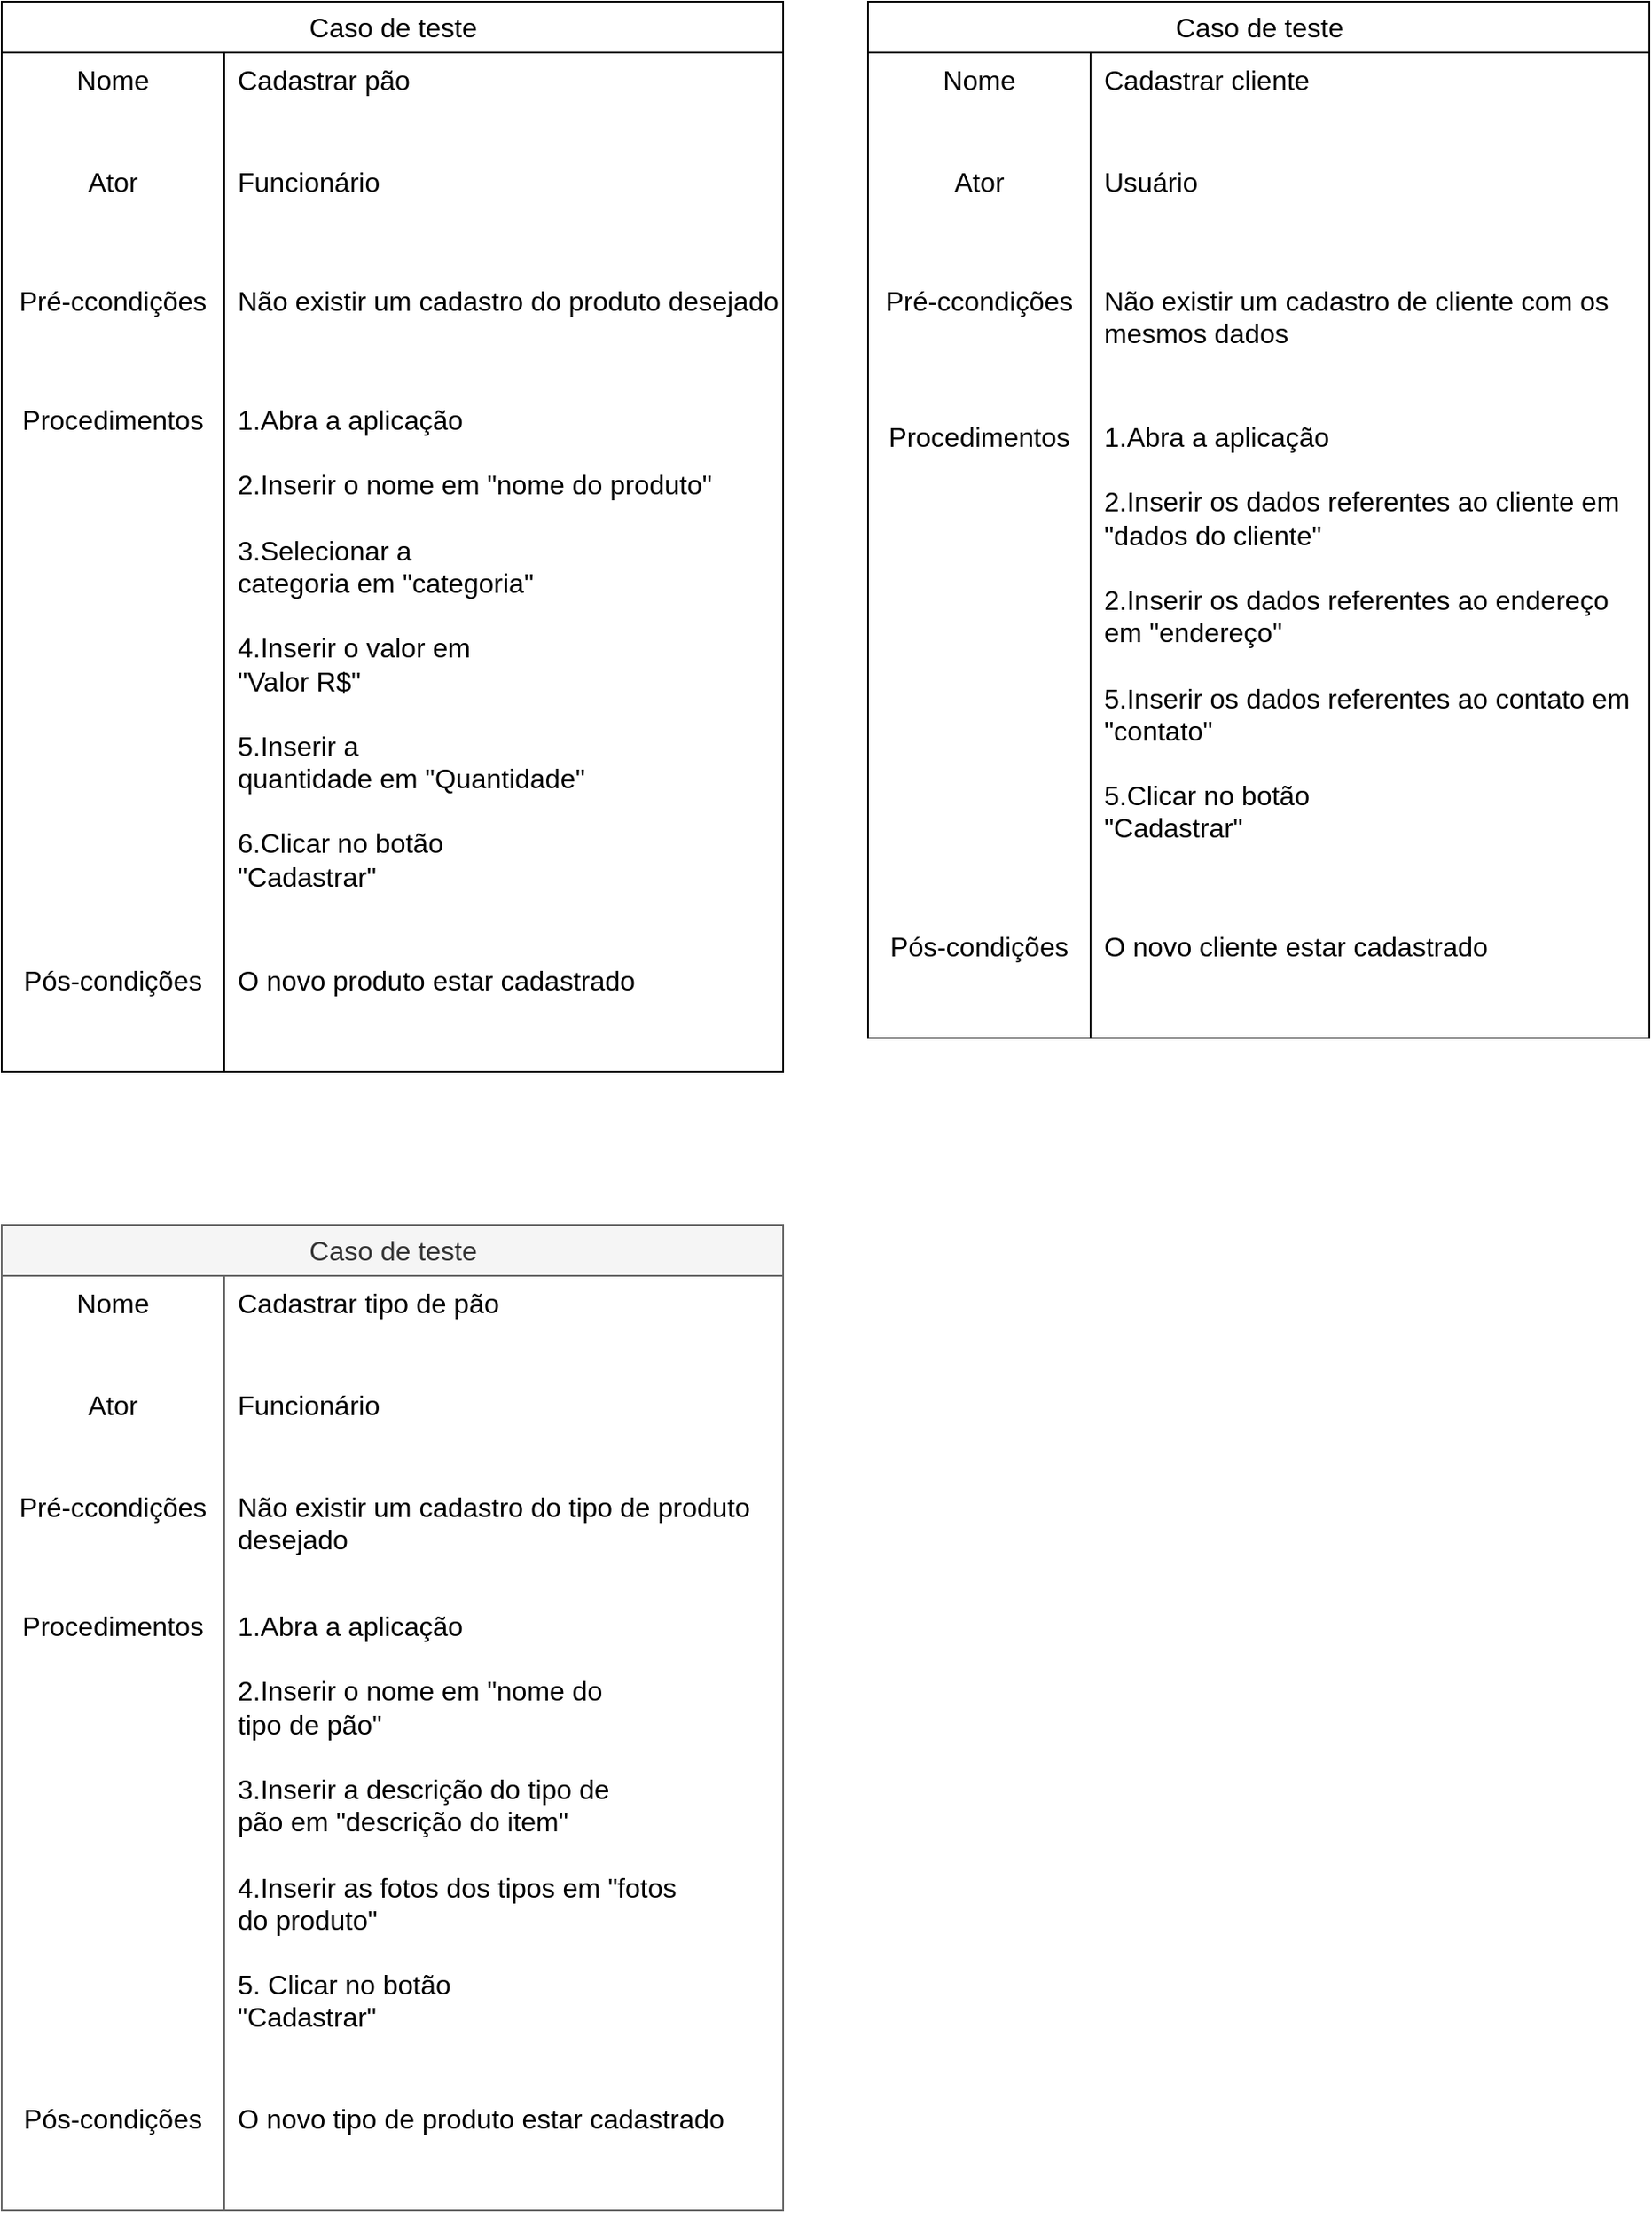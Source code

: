 <mxfile version="21.7.1" type="github">
  <diagram name="Página-1" id="eGpYJWWkuo7umhn2AkbN">
    <mxGraphModel dx="4880" dy="2046" grid="1" gridSize="10" guides="1" tooltips="1" connect="1" arrows="1" fold="1" page="1" pageScale="1" pageWidth="2000" pageHeight="1600" math="0" shadow="0">
      <root>
        <mxCell id="0" />
        <mxCell id="1" parent="0" />
        <mxCell id="YnD6Rocj099rIB_h3GZ2-55" value="Caso de teste" style="shape=table;startSize=30;container=1;collapsible=0;childLayout=tableLayout;fixedRows=1;rowLines=0;fontStyle=0;strokeColor=default;fontSize=16;fontFamily=Helvetica;fontColor=default;fillColor=none;html=1;movable=1;resizable=1;rotatable=1;deletable=1;editable=1;locked=0;connectable=1;" parent="1" vertex="1">
          <mxGeometry x="-3990" y="-1590" width="460" height="630" as="geometry" />
        </mxCell>
        <mxCell id="YnD6Rocj099rIB_h3GZ2-75" style="shape=tableRow;horizontal=0;startSize=0;swimlaneHead=0;swimlaneBody=0;top=0;left=0;bottom=0;right=0;collapsible=0;dropTarget=0;fillColor=none;points=[[0,0.5],[1,0.5]];portConstraint=eastwest;strokeColor=inherit;fontSize=16;fontFamily=Helvetica;fontColor=default;html=1;movable=1;resizable=1;rotatable=1;deletable=1;editable=1;locked=0;connectable=1;" parent="YnD6Rocj099rIB_h3GZ2-55" vertex="1">
          <mxGeometry y="30" width="460" height="60" as="geometry" />
        </mxCell>
        <mxCell id="YnD6Rocj099rIB_h3GZ2-76" value="Nome" style="shape=partialRectangle;html=1;whiteSpace=wrap;connectable=1;fillColor=none;top=0;left=0;bottom=0;right=0;overflow=hidden;pointerEvents=1;strokeColor=inherit;fontSize=16;fontFamily=Helvetica;fontColor=default;startSize=30;verticalAlign=top;movable=1;resizable=1;rotatable=1;deletable=1;editable=1;locked=0;" parent="YnD6Rocj099rIB_h3GZ2-75" vertex="1">
          <mxGeometry width="131" height="60" as="geometry">
            <mxRectangle width="131" height="60" as="alternateBounds" />
          </mxGeometry>
        </mxCell>
        <mxCell id="YnD6Rocj099rIB_h3GZ2-77" value="Cadastrar pão" style="shape=partialRectangle;html=1;whiteSpace=wrap;connectable=1;fillColor=none;top=0;left=0;bottom=0;right=0;align=left;spacingLeft=6;overflow=hidden;strokeColor=inherit;fontSize=16;fontFamily=Helvetica;fontColor=default;startSize=30;verticalAlign=top;movable=1;resizable=1;rotatable=1;deletable=1;editable=1;locked=0;" parent="YnD6Rocj099rIB_h3GZ2-75" vertex="1">
          <mxGeometry x="131" width="329" height="60" as="geometry">
            <mxRectangle width="329" height="60" as="alternateBounds" />
          </mxGeometry>
        </mxCell>
        <mxCell id="YnD6Rocj099rIB_h3GZ2-71" style="shape=tableRow;horizontal=0;startSize=0;swimlaneHead=0;swimlaneBody=0;top=0;left=0;bottom=0;right=0;collapsible=0;dropTarget=0;fillColor=none;points=[[0,0.5],[1,0.5]];portConstraint=eastwest;strokeColor=inherit;fontSize=16;fontFamily=Helvetica;fontColor=default;html=1;movable=1;resizable=1;rotatable=1;deletable=1;editable=1;locked=0;connectable=1;" parent="YnD6Rocj099rIB_h3GZ2-55" vertex="1">
          <mxGeometry y="90" width="460" height="70" as="geometry" />
        </mxCell>
        <mxCell id="YnD6Rocj099rIB_h3GZ2-72" value="Ator" style="shape=partialRectangle;html=1;whiteSpace=wrap;connectable=1;fillColor=none;top=0;left=0;bottom=0;right=0;overflow=hidden;pointerEvents=1;strokeColor=inherit;fontSize=16;fontFamily=Helvetica;fontColor=default;startSize=30;verticalAlign=top;movable=1;resizable=1;rotatable=1;deletable=1;editable=1;locked=0;" parent="YnD6Rocj099rIB_h3GZ2-71" vertex="1">
          <mxGeometry width="131" height="70" as="geometry">
            <mxRectangle width="131" height="70" as="alternateBounds" />
          </mxGeometry>
        </mxCell>
        <mxCell id="YnD6Rocj099rIB_h3GZ2-73" value="Funcionário" style="shape=partialRectangle;html=1;whiteSpace=wrap;connectable=1;fillColor=none;top=0;left=0;bottom=0;right=0;align=left;spacingLeft=6;overflow=hidden;strokeColor=inherit;fontSize=16;fontFamily=Helvetica;fontColor=default;startSize=30;verticalAlign=top;movable=1;resizable=1;rotatable=1;deletable=1;editable=1;locked=0;" parent="YnD6Rocj099rIB_h3GZ2-71" vertex="1">
          <mxGeometry x="131" width="329" height="70" as="geometry">
            <mxRectangle width="329" height="70" as="alternateBounds" />
          </mxGeometry>
        </mxCell>
        <mxCell id="YnD6Rocj099rIB_h3GZ2-65" style="shape=tableRow;horizontal=0;startSize=0;swimlaneHead=0;swimlaneBody=0;top=0;left=0;bottom=0;right=0;collapsible=0;dropTarget=0;fillColor=none;points=[[0,0.5],[1,0.5]];portConstraint=eastwest;strokeColor=inherit;fontSize=16;fontFamily=Helvetica;fontColor=default;html=1;movable=1;resizable=1;rotatable=1;deletable=1;editable=1;locked=0;connectable=1;" parent="YnD6Rocj099rIB_h3GZ2-55" vertex="1">
          <mxGeometry y="160" width="460" height="70" as="geometry" />
        </mxCell>
        <mxCell id="YnD6Rocj099rIB_h3GZ2-66" value="Pré-ccondições" style="shape=partialRectangle;html=1;whiteSpace=wrap;connectable=1;fillColor=none;top=0;left=0;bottom=0;right=0;overflow=hidden;pointerEvents=1;strokeColor=inherit;fontSize=16;fontFamily=Helvetica;fontColor=default;startSize=30;verticalAlign=top;movable=1;resizable=1;rotatable=1;deletable=1;editable=1;locked=0;" parent="YnD6Rocj099rIB_h3GZ2-65" vertex="1">
          <mxGeometry width="131" height="70" as="geometry">
            <mxRectangle width="131" height="70" as="alternateBounds" />
          </mxGeometry>
        </mxCell>
        <mxCell id="YnD6Rocj099rIB_h3GZ2-67" value="Não existir um cadastro do produto desejado" style="shape=partialRectangle;html=1;whiteSpace=wrap;connectable=1;fillColor=none;top=0;left=0;bottom=0;right=0;align=left;spacingLeft=6;overflow=hidden;strokeColor=inherit;fontSize=16;fontFamily=Helvetica;fontColor=default;startSize=30;verticalAlign=top;movable=1;resizable=1;rotatable=1;deletable=1;editable=1;locked=0;" parent="YnD6Rocj099rIB_h3GZ2-65" vertex="1">
          <mxGeometry x="131" width="329" height="70" as="geometry">
            <mxRectangle width="329" height="70" as="alternateBounds" />
          </mxGeometry>
        </mxCell>
        <mxCell id="YnD6Rocj099rIB_h3GZ2-56" value="" style="shape=tableRow;horizontal=0;startSize=0;swimlaneHead=0;swimlaneBody=0;top=0;left=0;bottom=0;right=0;collapsible=0;dropTarget=0;fillColor=none;points=[[0,0.5],[1,0.5]];portConstraint=eastwest;strokeColor=inherit;fontSize=16;fontFamily=Helvetica;fontColor=default;html=1;movable=1;resizable=1;rotatable=1;deletable=1;editable=1;locked=0;connectable=1;" parent="YnD6Rocj099rIB_h3GZ2-55" vertex="1">
          <mxGeometry y="230" width="460" height="330" as="geometry" />
        </mxCell>
        <mxCell id="YnD6Rocj099rIB_h3GZ2-57" value="Procedimentos" style="shape=partialRectangle;html=1;whiteSpace=wrap;connectable=1;fillColor=none;top=0;left=0;bottom=0;right=0;overflow=hidden;pointerEvents=1;strokeColor=inherit;fontSize=16;fontFamily=Helvetica;fontColor=default;startSize=30;verticalAlign=top;movable=1;resizable=1;rotatable=1;deletable=1;editable=1;locked=0;" parent="YnD6Rocj099rIB_h3GZ2-56" vertex="1">
          <mxGeometry width="131" height="330" as="geometry">
            <mxRectangle width="131" height="330" as="alternateBounds" />
          </mxGeometry>
        </mxCell>
        <mxCell id="YnD6Rocj099rIB_h3GZ2-58" value="1.Abra a aplicação&lt;br&gt;&lt;br&gt;2.Inserir o nome em &quot;nome do produto&quot;&lt;br&gt;&lt;br&gt;&lt;table style=&quot;border-collapse:&lt;br/&gt; collapse;width:200pt&quot; width=&quot;267&quot; cellspacing=&quot;0&quot; cellpadding=&quot;0&quot; border=&quot;0&quot;&gt;&lt;tbody&gt;&lt;tr style=&quot;height:15.0pt&quot; height=&quot;20&quot;&gt;  &lt;td style=&quot;height:15.0pt;width:200pt&quot; width=&quot;267&quot; height=&quot;20&quot;&gt;3.Selecionar a&lt;br&gt;  categoria em &quot;categoria&quot;&lt;br&gt;&lt;br&gt;&lt;table style=&quot;border-collapse:&lt;br/&gt; collapse;width:200pt&quot; width=&quot;267&quot; cellspacing=&quot;0&quot; cellpadding=&quot;0&quot; border=&quot;0&quot;&gt;&lt;tbody&gt;&lt;tr style=&quot;height:15.0pt&quot; height=&quot;20&quot;&gt;  &lt;td style=&quot;height:15.0pt;width:200pt&quot; width=&quot;267&quot; height=&quot;20&quot;&gt;4.Inserir o valor em&lt;br&gt;  &quot;Valor R$&quot;&lt;br&gt;&lt;br&gt;&lt;table style=&quot;border-collapse:&lt;br/&gt; collapse;width:200pt&quot; width=&quot;267&quot; cellspacing=&quot;0&quot; cellpadding=&quot;0&quot; border=&quot;0&quot;&gt;&lt;tbody&gt;&lt;tr style=&quot;height:15.0pt&quot; height=&quot;20&quot;&gt;  &lt;td style=&quot;height:15.0pt;width:200pt&quot; width=&quot;267&quot; height=&quot;20&quot;&gt;5.Inserir a&lt;br&gt;  quantidade em &quot;Quantidade&quot;&lt;br&gt;&lt;br&gt;&lt;table style=&quot;border-collapse:&lt;br/&gt; collapse;width:200pt&quot; width=&quot;267&quot; cellspacing=&quot;0&quot; cellpadding=&quot;0&quot; border=&quot;0&quot;&gt;&lt;tbody&gt;&lt;tr style=&quot;height:15.0pt&quot; height=&quot;20&quot;&gt;  &lt;td style=&quot;height:15.0pt;width:200pt&quot; width=&quot;267&quot; height=&quot;20&quot;&gt;6.Clicar no botão&lt;br&gt;  &quot;Cadastrar&quot;&lt;/td&gt;&lt;/tr&gt;&lt;/tbody&gt;&lt;/table&gt;&lt;/td&gt;&lt;/tr&gt;&lt;/tbody&gt;&lt;/table&gt;&lt;/td&gt;&lt;/tr&gt;&lt;/tbody&gt;&lt;/table&gt;&lt;/td&gt;&lt;/tr&gt;&lt;/tbody&gt;&lt;/table&gt;" style="shape=partialRectangle;html=1;whiteSpace=wrap;connectable=1;fillColor=none;top=0;left=0;bottom=0;right=0;align=left;spacingLeft=6;overflow=hidden;strokeColor=inherit;fontSize=16;fontFamily=Helvetica;fontColor=default;startSize=30;verticalAlign=top;movable=1;resizable=1;rotatable=1;deletable=1;editable=1;locked=0;" parent="YnD6Rocj099rIB_h3GZ2-56" vertex="1">
          <mxGeometry x="131" width="329" height="330" as="geometry">
            <mxRectangle width="329" height="330" as="alternateBounds" />
          </mxGeometry>
        </mxCell>
        <mxCell id="YnD6Rocj099rIB_h3GZ2-59" value="" style="shape=tableRow;horizontal=0;startSize=0;swimlaneHead=0;swimlaneBody=0;top=0;left=0;bottom=0;right=0;collapsible=0;dropTarget=0;fillColor=none;points=[[0,0.5],[1,0.5]];portConstraint=eastwest;strokeColor=inherit;fontSize=16;fontFamily=Helvetica;fontColor=default;html=1;movable=1;resizable=1;rotatable=1;deletable=1;editable=1;locked=0;connectable=1;" parent="YnD6Rocj099rIB_h3GZ2-55" vertex="1">
          <mxGeometry y="560" width="460" height="70" as="geometry" />
        </mxCell>
        <mxCell id="YnD6Rocj099rIB_h3GZ2-60" value="Pós-condições" style="shape=partialRectangle;html=1;whiteSpace=wrap;connectable=1;fillColor=none;top=0;left=0;bottom=0;right=0;overflow=hidden;strokeColor=inherit;fontSize=16;fontFamily=Helvetica;fontColor=default;startSize=30;verticalAlign=top;movable=1;resizable=1;rotatable=1;deletable=1;editable=1;locked=0;" parent="YnD6Rocj099rIB_h3GZ2-59" vertex="1">
          <mxGeometry width="131" height="70" as="geometry">
            <mxRectangle width="131" height="70" as="alternateBounds" />
          </mxGeometry>
        </mxCell>
        <mxCell id="YnD6Rocj099rIB_h3GZ2-61" value="O novo produto estar cadastrado" style="shape=partialRectangle;html=1;whiteSpace=wrap;connectable=1;fillColor=none;top=0;left=0;bottom=0;right=0;align=left;spacingLeft=6;overflow=hidden;strokeColor=inherit;fontSize=16;fontFamily=Helvetica;fontColor=default;startSize=30;verticalAlign=top;movable=1;resizable=1;rotatable=1;deletable=1;editable=1;locked=0;" parent="YnD6Rocj099rIB_h3GZ2-59" vertex="1">
          <mxGeometry x="131" width="329" height="70" as="geometry">
            <mxRectangle width="329" height="70" as="alternateBounds" />
          </mxGeometry>
        </mxCell>
        <mxCell id="zdOX9Ih-UgLRaYZ5D7JB-17" value="Caso de teste" style="shape=table;startSize=30;container=1;collapsible=0;childLayout=tableLayout;fixedRows=1;rowLines=0;fontStyle=0;strokeColor=#666666;fontSize=16;fontFamily=Helvetica;fontColor=#333333;fillColor=#f5f5f5;html=1;movable=1;resizable=1;rotatable=1;deletable=1;editable=1;locked=0;connectable=1;perimeterSpacing=0;strokeWidth=1;" vertex="1" parent="1">
          <mxGeometry x="-3990" y="-870" width="460" height="580" as="geometry" />
        </mxCell>
        <mxCell id="zdOX9Ih-UgLRaYZ5D7JB-18" style="shape=tableRow;horizontal=0;startSize=0;swimlaneHead=0;swimlaneBody=0;top=0;left=0;bottom=0;right=0;collapsible=0;dropTarget=0;fillColor=none;points=[[0,0.5],[1,0.5]];portConstraint=eastwest;strokeColor=inherit;fontSize=16;fontFamily=Helvetica;fontColor=default;html=1;movable=1;resizable=1;rotatable=1;deletable=1;editable=1;locked=0;connectable=1;" vertex="1" parent="zdOX9Ih-UgLRaYZ5D7JB-17">
          <mxGeometry y="30" width="460" height="60" as="geometry" />
        </mxCell>
        <mxCell id="zdOX9Ih-UgLRaYZ5D7JB-19" value="Nome" style="shape=partialRectangle;html=1;whiteSpace=wrap;connectable=1;fillColor=none;top=0;left=0;bottom=0;right=0;overflow=hidden;pointerEvents=1;strokeColor=inherit;fontSize=16;fontFamily=Helvetica;fontColor=default;startSize=30;verticalAlign=top;movable=1;resizable=1;rotatable=1;deletable=1;editable=1;locked=0;" vertex="1" parent="zdOX9Ih-UgLRaYZ5D7JB-18">
          <mxGeometry width="131" height="60" as="geometry">
            <mxRectangle width="131" height="60" as="alternateBounds" />
          </mxGeometry>
        </mxCell>
        <mxCell id="zdOX9Ih-UgLRaYZ5D7JB-20" value="Cadastrar tipo de pão&lt;br&gt;" style="shape=partialRectangle;html=1;whiteSpace=wrap;connectable=1;fillColor=none;top=0;left=0;bottom=0;right=0;align=left;spacingLeft=6;overflow=hidden;strokeColor=inherit;fontSize=16;fontFamily=Helvetica;fontColor=default;startSize=30;verticalAlign=top;movable=1;resizable=1;rotatable=1;deletable=1;editable=1;locked=0;" vertex="1" parent="zdOX9Ih-UgLRaYZ5D7JB-18">
          <mxGeometry x="131" width="329" height="60" as="geometry">
            <mxRectangle width="329" height="60" as="alternateBounds" />
          </mxGeometry>
        </mxCell>
        <mxCell id="zdOX9Ih-UgLRaYZ5D7JB-21" style="shape=tableRow;horizontal=0;startSize=0;swimlaneHead=0;swimlaneBody=0;top=0;left=0;bottom=0;right=0;collapsible=0;dropTarget=0;fillColor=none;points=[[0,0.5],[1,0.5]];portConstraint=eastwest;strokeColor=inherit;fontSize=16;fontFamily=Helvetica;fontColor=default;html=1;movable=1;resizable=1;rotatable=1;deletable=1;editable=1;locked=0;connectable=1;" vertex="1" parent="zdOX9Ih-UgLRaYZ5D7JB-17">
          <mxGeometry y="90" width="460" height="60" as="geometry" />
        </mxCell>
        <mxCell id="zdOX9Ih-UgLRaYZ5D7JB-22" value="Ator" style="shape=partialRectangle;html=1;whiteSpace=wrap;connectable=1;fillColor=none;top=0;left=0;bottom=0;right=0;overflow=hidden;pointerEvents=1;strokeColor=inherit;fontSize=16;fontFamily=Helvetica;fontColor=default;startSize=30;verticalAlign=top;movable=1;resizable=1;rotatable=1;deletable=1;editable=1;locked=0;" vertex="1" parent="zdOX9Ih-UgLRaYZ5D7JB-21">
          <mxGeometry width="131" height="60" as="geometry">
            <mxRectangle width="131" height="60" as="alternateBounds" />
          </mxGeometry>
        </mxCell>
        <mxCell id="zdOX9Ih-UgLRaYZ5D7JB-23" value="Funcionário" style="shape=partialRectangle;html=1;whiteSpace=wrap;connectable=1;fillColor=none;top=0;left=0;bottom=0;right=0;align=left;spacingLeft=6;overflow=hidden;strokeColor=inherit;fontSize=16;fontFamily=Helvetica;fontColor=default;startSize=30;verticalAlign=top;movable=1;resizable=1;rotatable=1;deletable=1;editable=1;locked=0;" vertex="1" parent="zdOX9Ih-UgLRaYZ5D7JB-21">
          <mxGeometry x="131" width="329" height="60" as="geometry">
            <mxRectangle width="329" height="60" as="alternateBounds" />
          </mxGeometry>
        </mxCell>
        <mxCell id="zdOX9Ih-UgLRaYZ5D7JB-24" style="shape=tableRow;horizontal=0;startSize=0;swimlaneHead=0;swimlaneBody=0;top=0;left=0;bottom=0;right=0;collapsible=0;dropTarget=0;fillColor=none;points=[[0,0.5],[1,0.5]];portConstraint=eastwest;strokeColor=inherit;fontSize=16;fontFamily=Helvetica;fontColor=default;html=1;movable=1;resizable=1;rotatable=1;deletable=1;editable=1;locked=0;connectable=1;" vertex="1" parent="zdOX9Ih-UgLRaYZ5D7JB-17">
          <mxGeometry y="150" width="460" height="70" as="geometry" />
        </mxCell>
        <mxCell id="zdOX9Ih-UgLRaYZ5D7JB-25" value="Pré-ccondições" style="shape=partialRectangle;html=1;whiteSpace=wrap;connectable=1;fillColor=none;top=0;left=0;bottom=0;right=0;overflow=hidden;pointerEvents=1;strokeColor=inherit;fontSize=16;fontFamily=Helvetica;fontColor=default;startSize=30;verticalAlign=top;movable=1;resizable=1;rotatable=1;deletable=1;editable=1;locked=0;" vertex="1" parent="zdOX9Ih-UgLRaYZ5D7JB-24">
          <mxGeometry width="131" height="70" as="geometry">
            <mxRectangle width="131" height="70" as="alternateBounds" />
          </mxGeometry>
        </mxCell>
        <mxCell id="zdOX9Ih-UgLRaYZ5D7JB-26" value="Não existir um cadastro do tipo de produto desejado" style="shape=partialRectangle;html=1;whiteSpace=wrap;connectable=1;fillColor=none;top=0;left=0;bottom=0;right=0;align=left;spacingLeft=6;overflow=hidden;strokeColor=inherit;fontSize=16;fontFamily=Helvetica;fontColor=default;startSize=30;verticalAlign=top;movable=1;resizable=1;rotatable=1;deletable=1;editable=1;locked=0;" vertex="1" parent="zdOX9Ih-UgLRaYZ5D7JB-24">
          <mxGeometry x="131" width="329" height="70" as="geometry">
            <mxRectangle width="329" height="70" as="alternateBounds" />
          </mxGeometry>
        </mxCell>
        <mxCell id="zdOX9Ih-UgLRaYZ5D7JB-27" value="" style="shape=tableRow;horizontal=0;startSize=0;swimlaneHead=0;swimlaneBody=0;top=0;left=0;bottom=0;right=0;collapsible=0;dropTarget=0;fillColor=none;points=[[0,0.5],[1,0.5]];portConstraint=eastwest;strokeColor=inherit;fontSize=16;fontFamily=Helvetica;fontColor=default;html=1;movable=1;resizable=1;rotatable=1;deletable=1;editable=1;locked=0;connectable=1;" vertex="1" parent="zdOX9Ih-UgLRaYZ5D7JB-17">
          <mxGeometry y="220" width="460" height="290" as="geometry" />
        </mxCell>
        <mxCell id="zdOX9Ih-UgLRaYZ5D7JB-28" value="Procedimentos" style="shape=partialRectangle;html=1;whiteSpace=wrap;connectable=1;fillColor=none;top=0;left=0;bottom=0;right=0;overflow=hidden;pointerEvents=1;strokeColor=inherit;fontSize=16;fontFamily=Helvetica;fontColor=default;startSize=30;verticalAlign=top;movable=1;resizable=1;rotatable=1;deletable=1;editable=1;locked=0;" vertex="1" parent="zdOX9Ih-UgLRaYZ5D7JB-27">
          <mxGeometry width="131" height="290" as="geometry">
            <mxRectangle width="131" height="290" as="alternateBounds" />
          </mxGeometry>
        </mxCell>
        <mxCell id="zdOX9Ih-UgLRaYZ5D7JB-29" value="1.Abra a aplicação&lt;br&gt;&lt;br&gt;2.Inserir o nome em &quot;nome&amp;nbsp;do&lt;br&gt;tipo de pão&quot;&lt;br&gt;&lt;br&gt;&lt;table style=&quot;border-collapse:&lt;br/&gt; collapse;width:200pt&quot; width=&quot;267&quot; cellspacing=&quot;0&quot; cellpadding=&quot;0&quot; border=&quot;0&quot;&gt;&lt;tbody&gt;&lt;tr style=&quot;height:15.0pt&quot; height=&quot;20&quot;&gt;  &lt;td style=&quot;height:15.0pt;width:200pt&quot; width=&quot;267&quot; height=&quot;20&quot;&gt;3.Inserir&amp;nbsp;a descrição do&amp;nbsp;tipo de&lt;br&gt;pão em &quot;descrição do item&quot;&lt;br&gt;&lt;br&gt;&lt;table style=&quot;border-collapse:&lt;br/&gt; collapse;width:200pt&quot; width=&quot;267&quot; cellspacing=&quot;0&quot; cellpadding=&quot;0&quot; border=&quot;0&quot;&gt;&lt;tbody&gt;&lt;tr style=&quot;height:15.0pt&quot; height=&quot;20&quot;&gt;  &lt;td style=&quot;height:15.0pt;width:200pt&quot; width=&quot;267&quot; height=&quot;20&quot;&gt;4.Inserir as fotos dos tipos em &quot;fotos do produto&quot;&lt;br&gt;&lt;table style=&quot;border-collapse:&lt;br/&gt; collapse;width:200pt&quot; width=&quot;267&quot; cellspacing=&quot;0&quot; cellpadding=&quot;0&quot; border=&quot;0&quot;&gt;&lt;tbody&gt;&lt;tr style=&quot;height:15.0pt&quot; height=&quot;20&quot;&gt;&lt;td style=&quot;height:15.0pt;width:200pt&quot; width=&quot;267&quot; height=&quot;20&quot;&gt;&lt;br&gt;5. Clicar no botão&lt;br style=&quot;border-color: var(--border-color);&quot;&gt;&quot;Cadastrar&quot;&lt;/td&gt;&lt;/tr&gt;&lt;/tbody&gt;&lt;/table&gt;&lt;/td&gt;&lt;/tr&gt;&lt;/tbody&gt;&lt;/table&gt;&lt;/td&gt;&lt;/tr&gt;&lt;/tbody&gt;&lt;/table&gt;" style="shape=partialRectangle;html=1;whiteSpace=wrap;connectable=1;fillColor=none;top=0;left=0;bottom=0;right=0;align=left;spacingLeft=6;overflow=hidden;strokeColor=inherit;fontSize=16;fontFamily=Helvetica;fontColor=default;startSize=30;verticalAlign=top;movable=1;resizable=1;rotatable=1;deletable=1;editable=1;locked=0;" vertex="1" parent="zdOX9Ih-UgLRaYZ5D7JB-27">
          <mxGeometry x="131" width="329" height="290" as="geometry">
            <mxRectangle width="329" height="290" as="alternateBounds" />
          </mxGeometry>
        </mxCell>
        <mxCell id="zdOX9Ih-UgLRaYZ5D7JB-30" value="" style="shape=tableRow;horizontal=0;startSize=0;swimlaneHead=0;swimlaneBody=0;top=0;left=0;bottom=0;right=0;collapsible=0;dropTarget=0;fillColor=none;points=[[0,0.5],[1,0.5]];portConstraint=eastwest;strokeColor=inherit;fontSize=16;fontFamily=Helvetica;fontColor=default;html=1;movable=1;resizable=1;rotatable=1;deletable=1;editable=1;locked=0;connectable=1;" vertex="1" parent="zdOX9Ih-UgLRaYZ5D7JB-17">
          <mxGeometry y="510" width="460" height="70" as="geometry" />
        </mxCell>
        <mxCell id="zdOX9Ih-UgLRaYZ5D7JB-31" value="Pós-condições" style="shape=partialRectangle;html=1;whiteSpace=wrap;connectable=1;fillColor=none;top=0;left=0;bottom=0;right=0;overflow=hidden;strokeColor=inherit;fontSize=16;fontFamily=Helvetica;fontColor=default;startSize=30;verticalAlign=top;movable=1;resizable=1;rotatable=1;deletable=1;editable=1;locked=0;" vertex="1" parent="zdOX9Ih-UgLRaYZ5D7JB-30">
          <mxGeometry width="131" height="70" as="geometry">
            <mxRectangle width="131" height="70" as="alternateBounds" />
          </mxGeometry>
        </mxCell>
        <mxCell id="zdOX9Ih-UgLRaYZ5D7JB-32" value="O novo tipo de produto estar cadastrado" style="shape=partialRectangle;html=1;whiteSpace=wrap;connectable=1;fillColor=none;top=0;left=0;bottom=0;right=0;align=left;spacingLeft=6;overflow=hidden;strokeColor=inherit;fontSize=16;fontFamily=Helvetica;fontColor=default;startSize=30;verticalAlign=top;movable=1;resizable=1;rotatable=1;deletable=1;editable=1;locked=0;perimeterSpacing=1;strokeWidth=5;" vertex="1" parent="zdOX9Ih-UgLRaYZ5D7JB-30">
          <mxGeometry x="131" width="329" height="70" as="geometry">
            <mxRectangle width="329" height="70" as="alternateBounds" />
          </mxGeometry>
        </mxCell>
        <mxCell id="zdOX9Ih-UgLRaYZ5D7JB-34" value="Caso de teste" style="shape=table;startSize=30;container=1;collapsible=0;childLayout=tableLayout;fixedRows=1;rowLines=0;fontStyle=0;strokeColor=default;fontSize=16;fontFamily=Helvetica;fontColor=default;fillColor=none;html=1;movable=1;resizable=1;rotatable=1;deletable=1;editable=1;locked=0;connectable=1;" vertex="1" parent="1">
          <mxGeometry x="-3480" y="-1590" width="460" height="610" as="geometry" />
        </mxCell>
        <mxCell id="zdOX9Ih-UgLRaYZ5D7JB-35" style="shape=tableRow;horizontal=0;startSize=0;swimlaneHead=0;swimlaneBody=0;top=0;left=0;bottom=0;right=0;collapsible=0;dropTarget=0;fillColor=none;points=[[0,0.5],[1,0.5]];portConstraint=eastwest;strokeColor=inherit;fontSize=16;fontFamily=Helvetica;fontColor=default;html=1;movable=1;resizable=1;rotatable=1;deletable=1;editable=1;locked=0;connectable=1;" vertex="1" parent="zdOX9Ih-UgLRaYZ5D7JB-34">
          <mxGeometry y="30" width="460" height="60" as="geometry" />
        </mxCell>
        <mxCell id="zdOX9Ih-UgLRaYZ5D7JB-36" value="Nome" style="shape=partialRectangle;html=1;whiteSpace=wrap;connectable=1;fillColor=none;top=0;left=0;bottom=0;right=0;overflow=hidden;pointerEvents=1;strokeColor=inherit;fontSize=16;fontFamily=Helvetica;fontColor=default;startSize=30;verticalAlign=top;movable=1;resizable=1;rotatable=1;deletable=1;editable=1;locked=0;" vertex="1" parent="zdOX9Ih-UgLRaYZ5D7JB-35">
          <mxGeometry width="131" height="60" as="geometry">
            <mxRectangle width="131" height="60" as="alternateBounds" />
          </mxGeometry>
        </mxCell>
        <mxCell id="zdOX9Ih-UgLRaYZ5D7JB-37" value="Cadastrar cliente" style="shape=partialRectangle;html=1;whiteSpace=wrap;connectable=1;fillColor=none;top=0;left=0;bottom=0;right=0;align=left;spacingLeft=6;overflow=hidden;strokeColor=inherit;fontSize=16;fontFamily=Helvetica;fontColor=default;startSize=30;verticalAlign=top;movable=1;resizable=1;rotatable=1;deletable=1;editable=1;locked=0;" vertex="1" parent="zdOX9Ih-UgLRaYZ5D7JB-35">
          <mxGeometry x="131" width="329" height="60" as="geometry">
            <mxRectangle width="329" height="60" as="alternateBounds" />
          </mxGeometry>
        </mxCell>
        <mxCell id="zdOX9Ih-UgLRaYZ5D7JB-38" style="shape=tableRow;horizontal=0;startSize=0;swimlaneHead=0;swimlaneBody=0;top=0;left=0;bottom=0;right=0;collapsible=0;dropTarget=0;fillColor=none;points=[[0,0.5],[1,0.5]];portConstraint=eastwest;strokeColor=inherit;fontSize=16;fontFamily=Helvetica;fontColor=default;html=1;movable=1;resizable=1;rotatable=1;deletable=1;editable=1;locked=0;connectable=1;" vertex="1" parent="zdOX9Ih-UgLRaYZ5D7JB-34">
          <mxGeometry y="90" width="460" height="70" as="geometry" />
        </mxCell>
        <mxCell id="zdOX9Ih-UgLRaYZ5D7JB-39" value="Ator" style="shape=partialRectangle;html=1;whiteSpace=wrap;connectable=1;fillColor=none;top=0;left=0;bottom=0;right=0;overflow=hidden;pointerEvents=1;strokeColor=inherit;fontSize=16;fontFamily=Helvetica;fontColor=default;startSize=30;verticalAlign=top;movable=1;resizable=1;rotatable=1;deletable=1;editable=1;locked=0;" vertex="1" parent="zdOX9Ih-UgLRaYZ5D7JB-38">
          <mxGeometry width="131" height="70" as="geometry">
            <mxRectangle width="131" height="70" as="alternateBounds" />
          </mxGeometry>
        </mxCell>
        <mxCell id="zdOX9Ih-UgLRaYZ5D7JB-40" value="Usuário" style="shape=partialRectangle;html=1;whiteSpace=wrap;connectable=1;fillColor=none;top=0;left=0;bottom=0;right=0;align=left;spacingLeft=6;overflow=hidden;strokeColor=inherit;fontSize=16;fontFamily=Helvetica;fontColor=default;startSize=30;verticalAlign=top;movable=1;resizable=1;rotatable=1;deletable=1;editable=1;locked=0;" vertex="1" parent="zdOX9Ih-UgLRaYZ5D7JB-38">
          <mxGeometry x="131" width="329" height="70" as="geometry">
            <mxRectangle width="329" height="70" as="alternateBounds" />
          </mxGeometry>
        </mxCell>
        <mxCell id="zdOX9Ih-UgLRaYZ5D7JB-41" style="shape=tableRow;horizontal=0;startSize=0;swimlaneHead=0;swimlaneBody=0;top=0;left=0;bottom=0;right=0;collapsible=0;dropTarget=0;fillColor=none;points=[[0,0.5],[1,0.5]];portConstraint=eastwest;strokeColor=inherit;fontSize=16;fontFamily=Helvetica;fontColor=default;html=1;movable=1;resizable=1;rotatable=1;deletable=1;editable=1;locked=0;connectable=1;" vertex="1" parent="zdOX9Ih-UgLRaYZ5D7JB-34">
          <mxGeometry y="160" width="460" height="80" as="geometry" />
        </mxCell>
        <mxCell id="zdOX9Ih-UgLRaYZ5D7JB-42" value="Pré-ccondições" style="shape=partialRectangle;html=1;whiteSpace=wrap;connectable=1;fillColor=none;top=0;left=0;bottom=0;right=0;overflow=hidden;pointerEvents=1;strokeColor=inherit;fontSize=16;fontFamily=Helvetica;fontColor=default;startSize=30;verticalAlign=top;movable=1;resizable=1;rotatable=1;deletable=1;editable=1;locked=0;" vertex="1" parent="zdOX9Ih-UgLRaYZ5D7JB-41">
          <mxGeometry width="131" height="80" as="geometry">
            <mxRectangle width="131" height="80" as="alternateBounds" />
          </mxGeometry>
        </mxCell>
        <mxCell id="zdOX9Ih-UgLRaYZ5D7JB-43" value="Não existir um cadastro de cliente com os mesmos dados" style="shape=partialRectangle;html=1;whiteSpace=wrap;connectable=1;fillColor=none;top=0;left=0;bottom=0;right=0;align=left;spacingLeft=6;overflow=hidden;strokeColor=inherit;fontSize=16;fontFamily=Helvetica;fontColor=default;startSize=30;verticalAlign=top;movable=1;resizable=1;rotatable=1;deletable=1;editable=1;locked=0;" vertex="1" parent="zdOX9Ih-UgLRaYZ5D7JB-41">
          <mxGeometry x="131" width="329" height="80" as="geometry">
            <mxRectangle width="329" height="80" as="alternateBounds" />
          </mxGeometry>
        </mxCell>
        <mxCell id="zdOX9Ih-UgLRaYZ5D7JB-44" value="" style="shape=tableRow;horizontal=0;startSize=0;swimlaneHead=0;swimlaneBody=0;top=0;left=0;bottom=0;right=0;collapsible=0;dropTarget=0;fillColor=none;points=[[0,0.5],[1,0.5]];portConstraint=eastwest;strokeColor=inherit;fontSize=16;fontFamily=Helvetica;fontColor=default;html=1;movable=1;resizable=1;rotatable=1;deletable=1;editable=1;locked=0;connectable=1;" vertex="1" parent="zdOX9Ih-UgLRaYZ5D7JB-34">
          <mxGeometry y="240" width="460" height="300" as="geometry" />
        </mxCell>
        <mxCell id="zdOX9Ih-UgLRaYZ5D7JB-45" value="Procedimentos" style="shape=partialRectangle;html=1;whiteSpace=wrap;connectable=1;fillColor=none;top=0;left=0;bottom=0;right=0;overflow=hidden;pointerEvents=1;strokeColor=inherit;fontSize=16;fontFamily=Helvetica;fontColor=default;startSize=30;verticalAlign=top;movable=1;resizable=1;rotatable=1;deletable=1;editable=1;locked=0;" vertex="1" parent="zdOX9Ih-UgLRaYZ5D7JB-44">
          <mxGeometry width="131" height="300" as="geometry">
            <mxRectangle width="131" height="300" as="alternateBounds" />
          </mxGeometry>
        </mxCell>
        <mxCell id="zdOX9Ih-UgLRaYZ5D7JB-46" value="1.Abra a aplicação&lt;br&gt;&lt;br&gt;2.Inserir os dados referentes ao cliente em &quot;dados do cliente&quot;&lt;br&gt;&lt;br style=&quot;border-color: var(--border-color);&quot;&gt;2.Inserir os dados referentes ao endereço em &quot;endereço&quot;&lt;br&gt;&lt;br style=&quot;border-color: var(--border-color);&quot;&gt;5.Inserir os dados referentes ao contato em &quot;contato&quot;&lt;br&gt;&lt;table style=&quot;border-collapse:&lt;br/&gt; collapse;width:200pt&quot; width=&quot;267&quot; cellspacing=&quot;0&quot; cellpadding=&quot;0&quot; border=&quot;0&quot;&gt;&lt;tbody&gt;&lt;tr style=&quot;height:15.0pt&quot; height=&quot;20&quot;&gt;  &lt;td style=&quot;height:15.0pt;width:200pt&quot; width=&quot;267&quot; height=&quot;20&quot;&gt;&lt;table style=&quot;border-collapse:&lt;br/&gt; collapse;width:200pt&quot; width=&quot;267&quot; cellspacing=&quot;0&quot; cellpadding=&quot;0&quot; border=&quot;0&quot;&gt;&lt;tbody&gt;&lt;tr style=&quot;height:15.0pt&quot; height=&quot;20&quot;&gt;&lt;td style=&quot;height:15.0pt;width:200pt&quot; width=&quot;267&quot; height=&quot;20&quot;&gt;&lt;table style=&quot;border-collapse:&lt;br/&gt; collapse;width:200pt&quot; width=&quot;267&quot; cellspacing=&quot;0&quot; cellpadding=&quot;0&quot; border=&quot;0&quot;&gt;&lt;tbody&gt;&lt;tr style=&quot;height:15.0pt&quot; height=&quot;20&quot;&gt;&lt;td style=&quot;height:15.0pt;width:200pt&quot; width=&quot;267&quot; height=&quot;20&quot;&gt;&lt;br&gt;&lt;table style=&quot;border-collapse:&lt;br/&gt; collapse;width:200pt&quot; width=&quot;267&quot; cellspacing=&quot;0&quot; cellpadding=&quot;0&quot; border=&quot;0&quot;&gt;&lt;tbody&gt;&lt;tr style=&quot;height:15.0pt&quot; height=&quot;20&quot;&gt;  &lt;td style=&quot;height:15.0pt;width:200pt&quot; width=&quot;267&quot; height=&quot;20&quot;&gt;5.Clicar no botão&lt;br&gt;  &quot;Cadastrar&quot;&lt;/td&gt;&lt;/tr&gt;&lt;/tbody&gt;&lt;/table&gt;&lt;/td&gt;&lt;/tr&gt;&lt;/tbody&gt;&lt;/table&gt;&lt;/td&gt;&lt;/tr&gt;&lt;/tbody&gt;&lt;/table&gt;&lt;/td&gt;&lt;/tr&gt;&lt;/tbody&gt;&lt;/table&gt;" style="shape=partialRectangle;html=1;whiteSpace=wrap;connectable=1;fillColor=none;top=0;left=0;bottom=0;right=0;align=left;spacingLeft=6;overflow=hidden;strokeColor=inherit;fontSize=16;fontFamily=Helvetica;fontColor=default;startSize=30;verticalAlign=top;movable=1;resizable=1;rotatable=1;deletable=1;editable=1;locked=0;" vertex="1" parent="zdOX9Ih-UgLRaYZ5D7JB-44">
          <mxGeometry x="131" width="329" height="300" as="geometry">
            <mxRectangle width="329" height="300" as="alternateBounds" />
          </mxGeometry>
        </mxCell>
        <mxCell id="zdOX9Ih-UgLRaYZ5D7JB-47" value="" style="shape=tableRow;horizontal=0;startSize=0;swimlaneHead=0;swimlaneBody=0;top=0;left=0;bottom=0;right=0;collapsible=0;dropTarget=0;fillColor=none;points=[[0,0.5],[1,0.5]];portConstraint=eastwest;strokeColor=inherit;fontSize=16;fontFamily=Helvetica;fontColor=default;html=1;movable=1;resizable=1;rotatable=1;deletable=1;editable=1;locked=0;connectable=1;" vertex="1" parent="zdOX9Ih-UgLRaYZ5D7JB-34">
          <mxGeometry y="540" width="460" height="70" as="geometry" />
        </mxCell>
        <mxCell id="zdOX9Ih-UgLRaYZ5D7JB-48" value="Pós-condições" style="shape=partialRectangle;html=1;whiteSpace=wrap;connectable=1;fillColor=none;top=0;left=0;bottom=0;right=0;overflow=hidden;strokeColor=inherit;fontSize=16;fontFamily=Helvetica;fontColor=default;startSize=30;verticalAlign=top;movable=1;resizable=1;rotatable=1;deletable=1;editable=1;locked=0;" vertex="1" parent="zdOX9Ih-UgLRaYZ5D7JB-47">
          <mxGeometry width="131" height="70" as="geometry">
            <mxRectangle width="131" height="70" as="alternateBounds" />
          </mxGeometry>
        </mxCell>
        <mxCell id="zdOX9Ih-UgLRaYZ5D7JB-49" value="O novo cliente estar cadastrado" style="shape=partialRectangle;html=1;whiteSpace=wrap;connectable=1;fillColor=none;top=0;left=0;bottom=0;right=0;align=left;spacingLeft=6;overflow=hidden;strokeColor=inherit;fontSize=16;fontFamily=Helvetica;fontColor=default;startSize=30;verticalAlign=top;movable=1;resizable=1;rotatable=1;deletable=1;editable=1;locked=0;" vertex="1" parent="zdOX9Ih-UgLRaYZ5D7JB-47">
          <mxGeometry x="131" width="329" height="70" as="geometry">
            <mxRectangle width="329" height="70" as="alternateBounds" />
          </mxGeometry>
        </mxCell>
      </root>
    </mxGraphModel>
  </diagram>
</mxfile>
